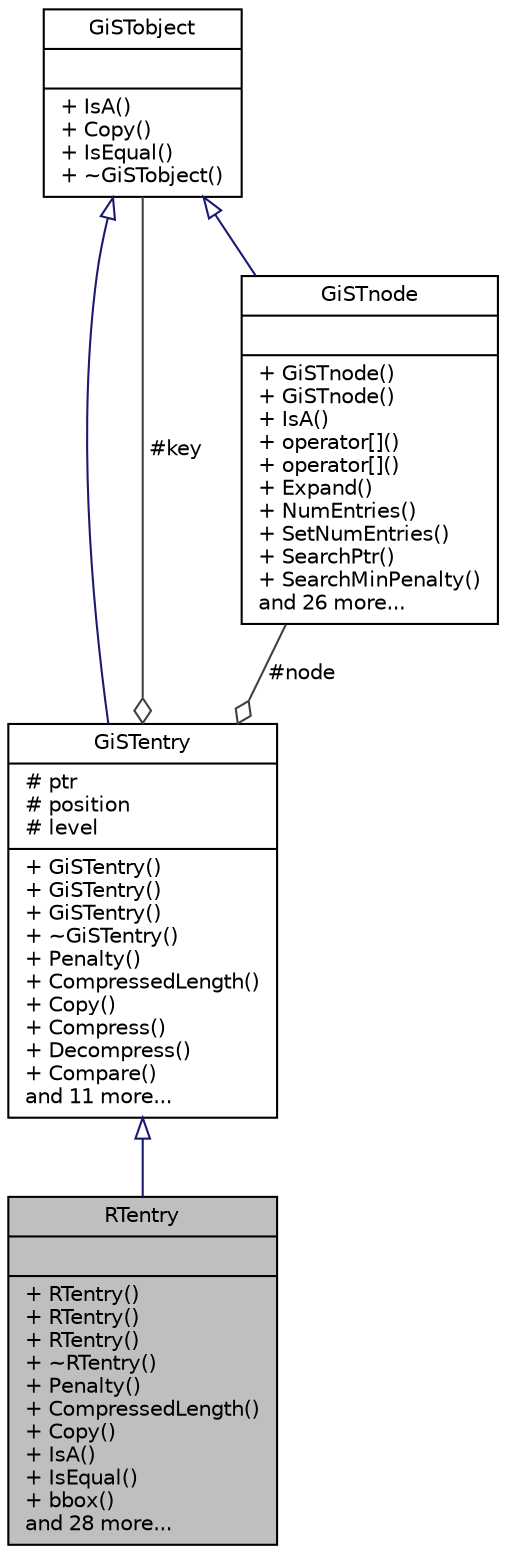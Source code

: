 digraph "RTentry"
{
 // INTERACTIVE_SVG=YES
 // LATEX_PDF_SIZE
  edge [fontname="Helvetica",fontsize="10",labelfontname="Helvetica",labelfontsize="10"];
  node [fontname="Helvetica",fontsize="10",shape=record];
  Node1 [label="{RTentry\n||+ RTentry()\l+ RTentry()\l+ RTentry()\l+ ~RTentry()\l+ Penalty()\l+ CompressedLength()\l+ Copy()\l+ IsA()\l+ IsEqual()\l+ bbox()\land 28 more...\l}",height=0.2,width=0.4,color="black", fillcolor="grey75", style="filled", fontcolor="black",tooltip=" "];
  Node2 -> Node1 [dir="back",color="midnightblue",fontsize="10",style="solid",arrowtail="onormal",fontname="Helvetica"];
  Node2 [label="{GiSTentry\n|# ptr\l# position\l# level\l|+ GiSTentry()\l+ GiSTentry()\l+ GiSTentry()\l+ ~GiSTentry()\l+ Penalty()\l+ CompressedLength()\l+ Copy()\l+ Compress()\l+ Decompress()\l+ Compare()\land 11 more...\l}",height=0.2,width=0.4,color="black", fillcolor="white", style="filled",URL="$classGiSTentry.html",tooltip=" "];
  Node3 -> Node2 [dir="back",color="midnightblue",fontsize="10",style="solid",arrowtail="onormal",fontname="Helvetica"];
  Node3 [label="{GiSTobject\n||+ IsA()\l+ Copy()\l+ IsEqual()\l+ ~GiSTobject()\l}",height=0.2,width=0.4,color="black", fillcolor="white", style="filled",URL="$classGiSTobject.html",tooltip=" "];
  Node4 -> Node2 [color="grey25",fontsize="10",style="solid",label=" #node" ,arrowhead="odiamond",fontname="Helvetica"];
  Node4 [label="{GiSTnode\n||+ GiSTnode()\l+ GiSTnode()\l+ IsA()\l+ operator[]()\l+ operator[]()\l+ Expand()\l+ NumEntries()\l+ SetNumEntries()\l+ SearchPtr()\l+ SearchMinPenalty()\land 26 more...\l}",height=0.2,width=0.4,color="black", fillcolor="white", style="filled",URL="$classGiSTnode.html",tooltip=" "];
  Node3 -> Node4 [dir="back",color="midnightblue",fontsize="10",style="solid",arrowtail="onormal",fontname="Helvetica"];
  Node3 -> Node2 [color="grey25",fontsize="10",style="solid",label=" #key" ,arrowhead="odiamond",fontname="Helvetica"];
}
